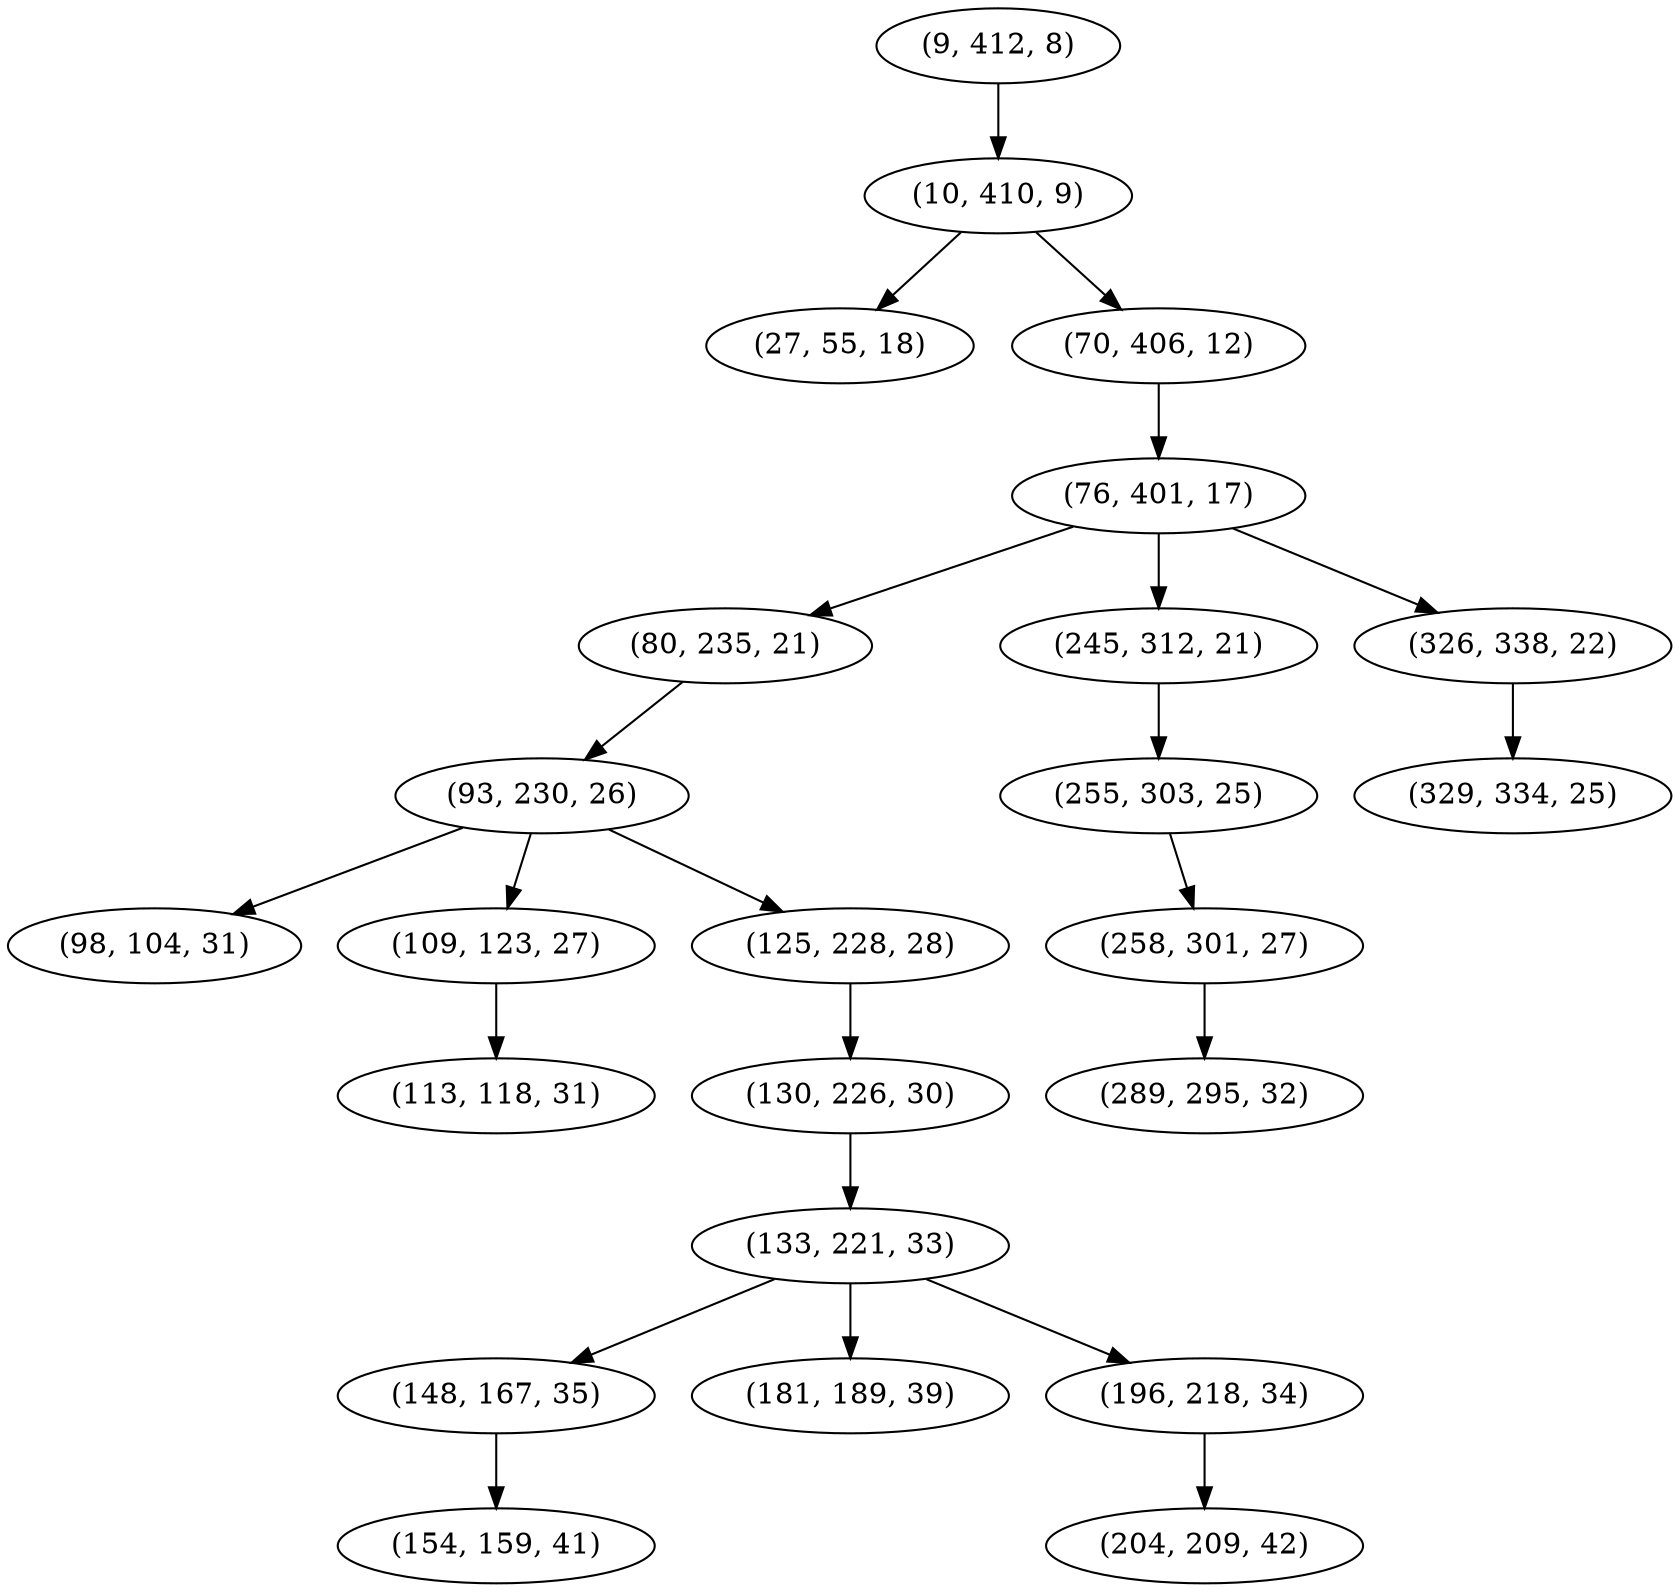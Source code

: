 digraph tree {
    "(9, 412, 8)";
    "(10, 410, 9)";
    "(27, 55, 18)";
    "(70, 406, 12)";
    "(76, 401, 17)";
    "(80, 235, 21)";
    "(93, 230, 26)";
    "(98, 104, 31)";
    "(109, 123, 27)";
    "(113, 118, 31)";
    "(125, 228, 28)";
    "(130, 226, 30)";
    "(133, 221, 33)";
    "(148, 167, 35)";
    "(154, 159, 41)";
    "(181, 189, 39)";
    "(196, 218, 34)";
    "(204, 209, 42)";
    "(245, 312, 21)";
    "(255, 303, 25)";
    "(258, 301, 27)";
    "(289, 295, 32)";
    "(326, 338, 22)";
    "(329, 334, 25)";
    "(9, 412, 8)" -> "(10, 410, 9)";
    "(10, 410, 9)" -> "(27, 55, 18)";
    "(10, 410, 9)" -> "(70, 406, 12)";
    "(70, 406, 12)" -> "(76, 401, 17)";
    "(76, 401, 17)" -> "(80, 235, 21)";
    "(76, 401, 17)" -> "(245, 312, 21)";
    "(76, 401, 17)" -> "(326, 338, 22)";
    "(80, 235, 21)" -> "(93, 230, 26)";
    "(93, 230, 26)" -> "(98, 104, 31)";
    "(93, 230, 26)" -> "(109, 123, 27)";
    "(93, 230, 26)" -> "(125, 228, 28)";
    "(109, 123, 27)" -> "(113, 118, 31)";
    "(125, 228, 28)" -> "(130, 226, 30)";
    "(130, 226, 30)" -> "(133, 221, 33)";
    "(133, 221, 33)" -> "(148, 167, 35)";
    "(133, 221, 33)" -> "(181, 189, 39)";
    "(133, 221, 33)" -> "(196, 218, 34)";
    "(148, 167, 35)" -> "(154, 159, 41)";
    "(196, 218, 34)" -> "(204, 209, 42)";
    "(245, 312, 21)" -> "(255, 303, 25)";
    "(255, 303, 25)" -> "(258, 301, 27)";
    "(258, 301, 27)" -> "(289, 295, 32)";
    "(326, 338, 22)" -> "(329, 334, 25)";
}
